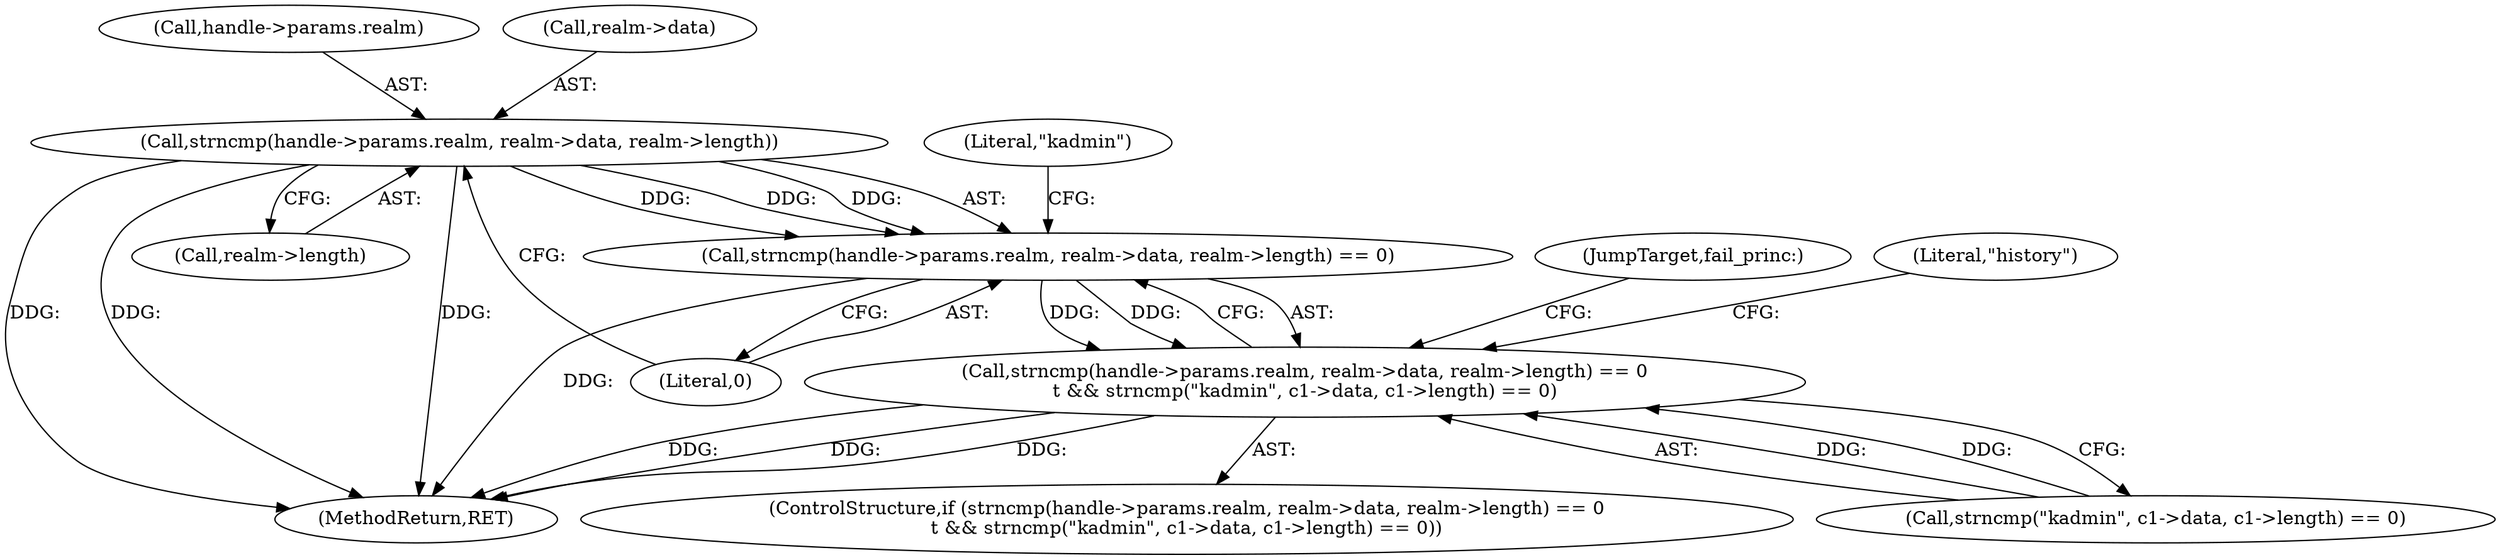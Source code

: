 digraph "1_krb5_6609658db0799053fbef0d7d0aa2f1fd68ef32d8@pointer" {
"1000231" [label="(Call,strncmp(handle->params.realm, realm->data, realm->length))"];
"1000230" [label="(Call,strncmp(handle->params.realm, realm->data, realm->length) == 0)"];
"1000229" [label="(Call,strncmp(handle->params.realm, realm->data, realm->length) == 0\n\t && strncmp(\"kadmin\", c1->data, c1->length) == 0)"];
"1000240" [label="(Call,realm->length)"];
"1000246" [label="(Literal,\"kadmin\")"];
"1000232" [label="(Call,handle->params.realm)"];
"1000237" [label="(Call,realm->data)"];
"1000230" [label="(Call,strncmp(handle->params.realm, realm->data, realm->length) == 0)"];
"1000229" [label="(Call,strncmp(handle->params.realm, realm->data, realm->length) == 0\n\t && strncmp(\"kadmin\", c1->data, c1->length) == 0)"];
"1000244" [label="(Call,strncmp(\"kadmin\", c1->data, c1->length) == 0)"];
"1000271" [label="(JumpTarget,fail_princ:)"];
"1000231" [label="(Call,strncmp(handle->params.realm, realm->data, realm->length))"];
"1000228" [label="(ControlStructure,if (strncmp(handle->params.realm, realm->data, realm->length) == 0\n\t && strncmp(\"kadmin\", c1->data, c1->length) == 0))"];
"1000305" [label="(MethodReturn,RET)"];
"1000243" [label="(Literal,0)"];
"1000258" [label="(Literal,\"history\")"];
"1000231" -> "1000230"  [label="AST: "];
"1000231" -> "1000240"  [label="CFG: "];
"1000232" -> "1000231"  [label="AST: "];
"1000237" -> "1000231"  [label="AST: "];
"1000240" -> "1000231"  [label="AST: "];
"1000243" -> "1000231"  [label="CFG: "];
"1000231" -> "1000305"  [label="DDG: "];
"1000231" -> "1000305"  [label="DDG: "];
"1000231" -> "1000305"  [label="DDG: "];
"1000231" -> "1000230"  [label="DDG: "];
"1000231" -> "1000230"  [label="DDG: "];
"1000231" -> "1000230"  [label="DDG: "];
"1000230" -> "1000229"  [label="AST: "];
"1000230" -> "1000243"  [label="CFG: "];
"1000243" -> "1000230"  [label="AST: "];
"1000246" -> "1000230"  [label="CFG: "];
"1000229" -> "1000230"  [label="CFG: "];
"1000230" -> "1000305"  [label="DDG: "];
"1000230" -> "1000229"  [label="DDG: "];
"1000230" -> "1000229"  [label="DDG: "];
"1000229" -> "1000228"  [label="AST: "];
"1000229" -> "1000244"  [label="CFG: "];
"1000244" -> "1000229"  [label="AST: "];
"1000258" -> "1000229"  [label="CFG: "];
"1000271" -> "1000229"  [label="CFG: "];
"1000229" -> "1000305"  [label="DDG: "];
"1000229" -> "1000305"  [label="DDG: "];
"1000229" -> "1000305"  [label="DDG: "];
"1000244" -> "1000229"  [label="DDG: "];
"1000244" -> "1000229"  [label="DDG: "];
}
